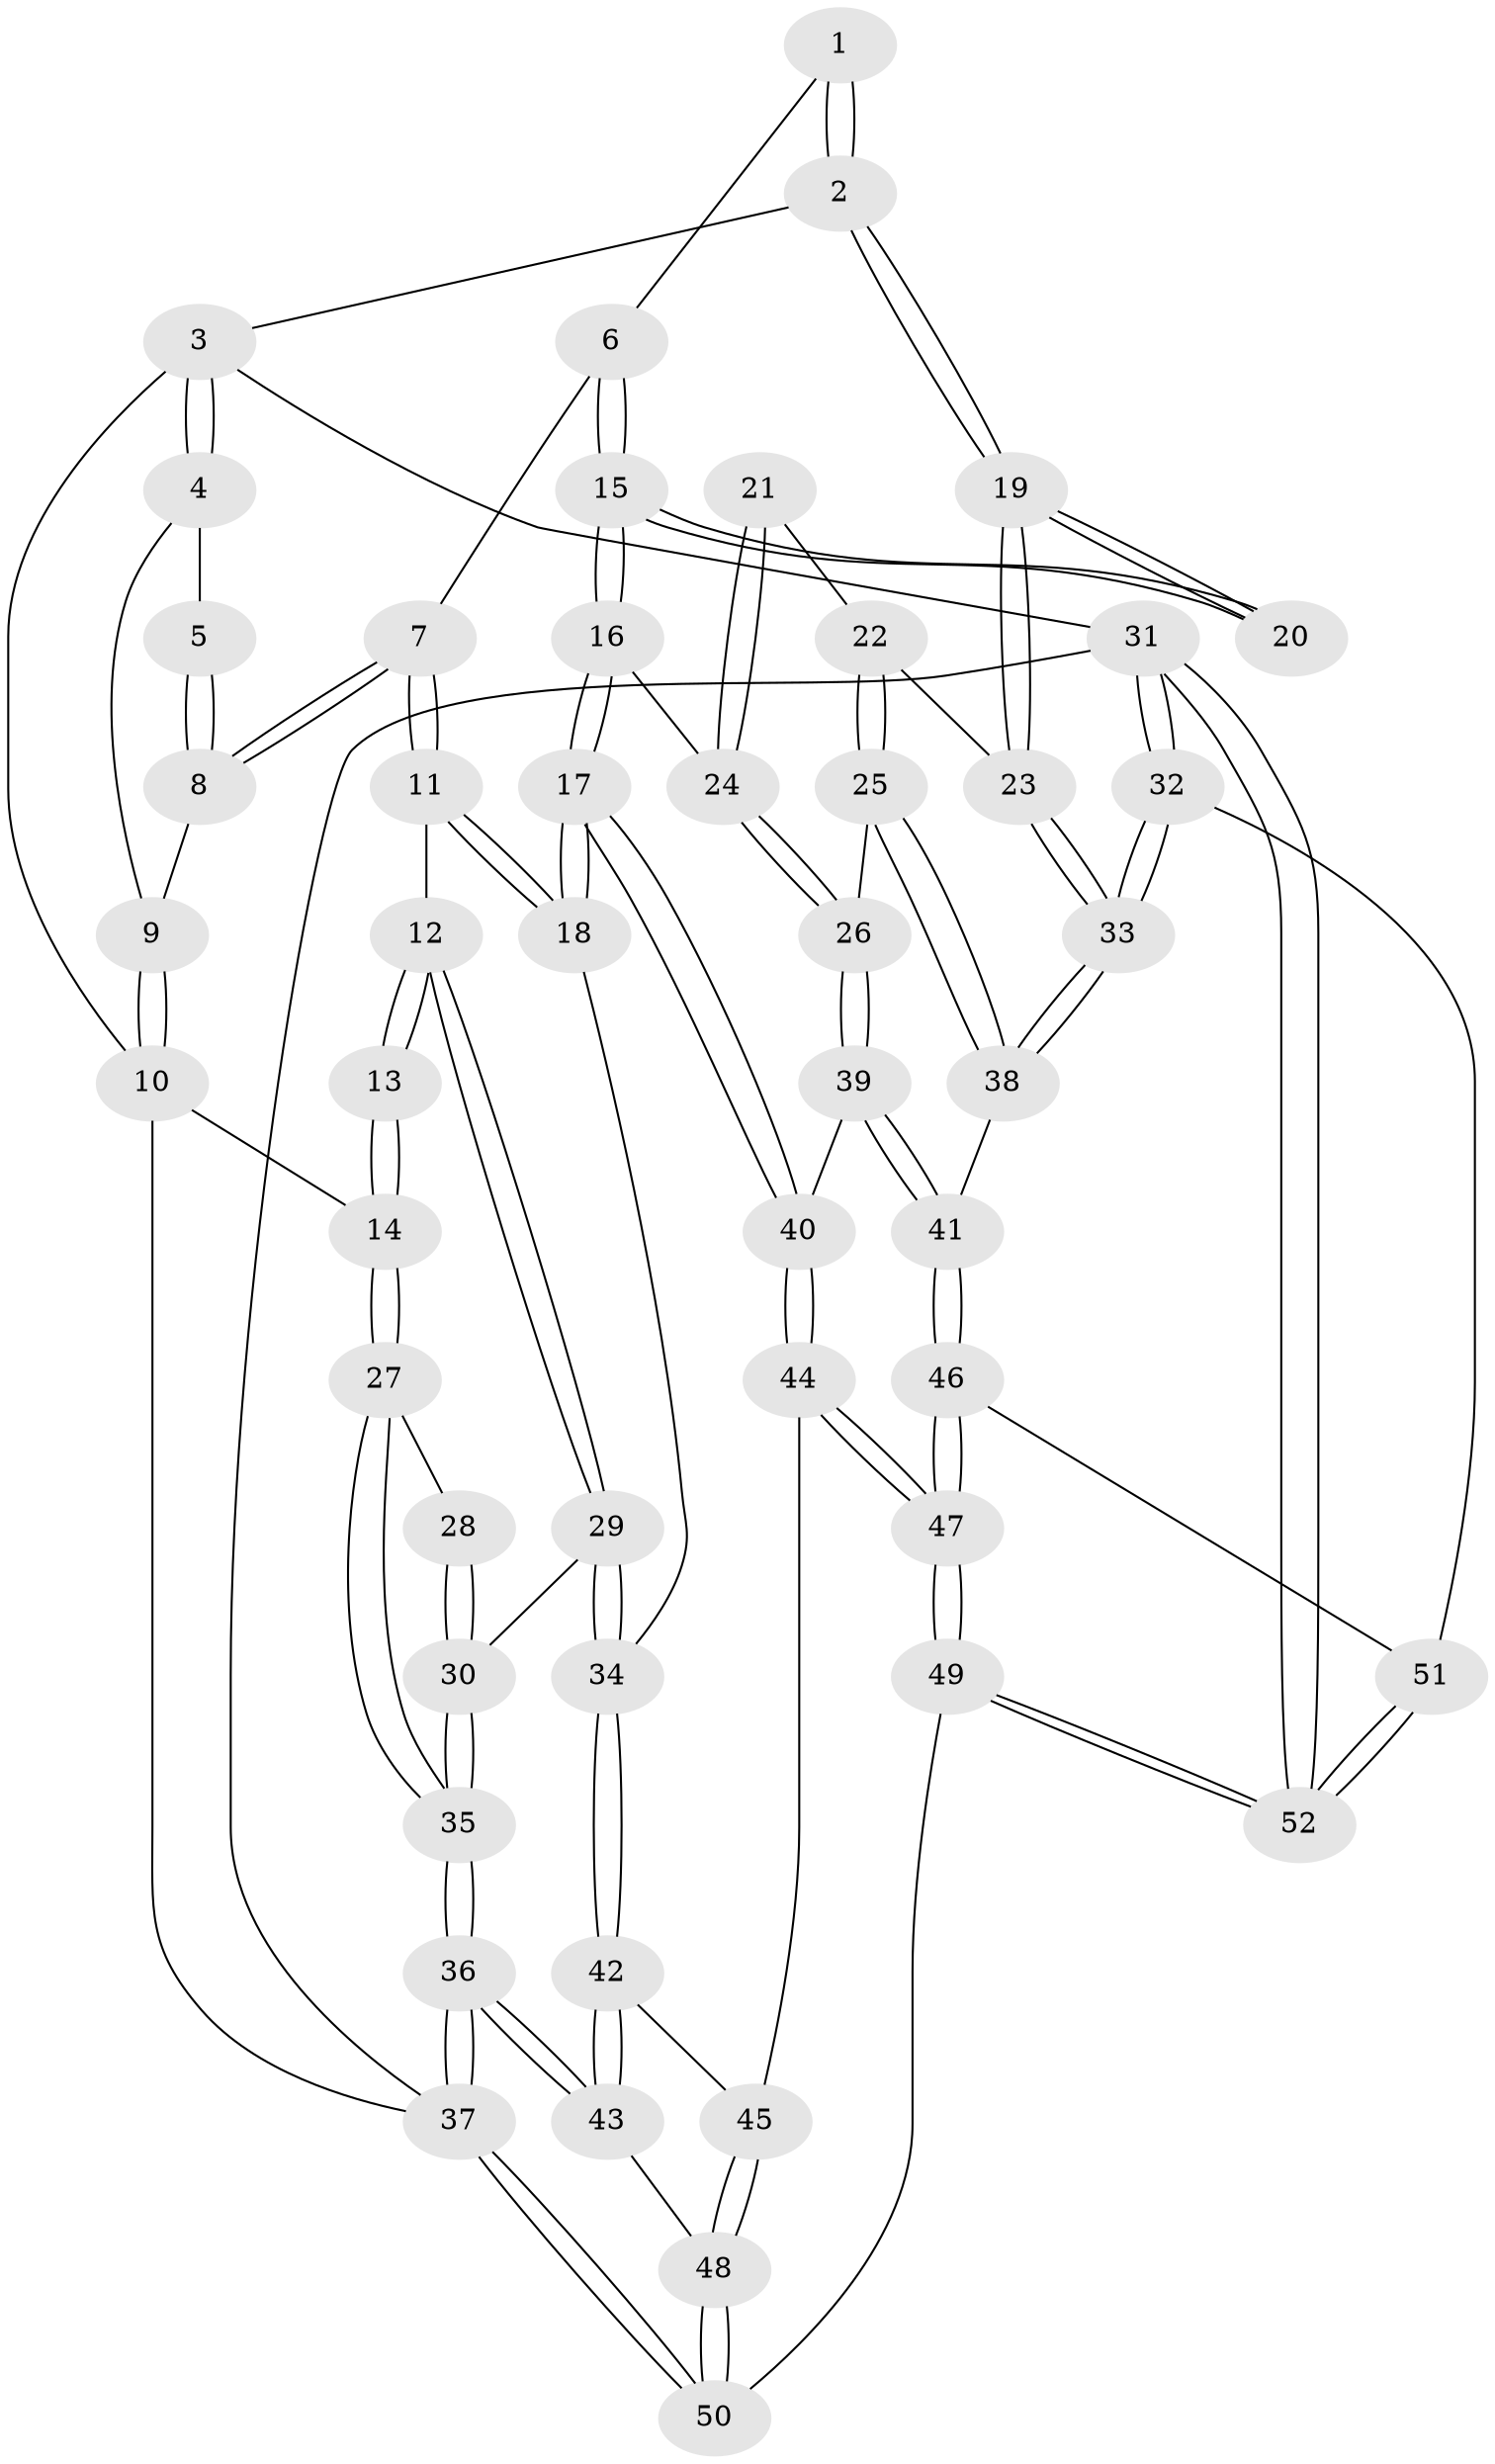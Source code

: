 // Generated by graph-tools (version 1.1) at 2025/38/03/09/25 02:38:47]
// undirected, 52 vertices, 127 edges
graph export_dot {
graph [start="1"]
  node [color=gray90,style=filled];
  1 [pos="+0.6716761931440784+0.10625134247790873"];
  2 [pos="+1+0"];
  3 [pos="+1+0"];
  4 [pos="+1+0"];
  5 [pos="+0.4512778819538664+0.11989804557098442"];
  6 [pos="+0.6107327423413852+0.29614666142480955"];
  7 [pos="+0.3915432587223837+0.1724732599624235"];
  8 [pos="+0.38182538885348605+0.13545750111850838"];
  9 [pos="+0.17111875591105807+0"];
  10 [pos="+0+0"];
  11 [pos="+0.3426468430471527+0.3265258046582538"];
  12 [pos="+0.24042894450017885+0.3721264919957275"];
  13 [pos="+0.20640271249322195+0.3677381060992705"];
  14 [pos="+0+0"];
  15 [pos="+0.6242088951997387+0.310015459485429"];
  16 [pos="+0.6244062846793667+0.31468058118158815"];
  17 [pos="+0.5354352280476707+0.54818679276735"];
  18 [pos="+0.40923309526397667+0.460893931464919"];
  19 [pos="+1+0"];
  20 [pos="+0.6585402528721069+0.29626217372776986"];
  21 [pos="+0.8346718382337519+0.36015438110514225"];
  22 [pos="+0.9216776638288886+0.29448039974327567"];
  23 [pos="+1+0.07606824013633212"];
  24 [pos="+0.7744115285696787+0.4470027354682561"];
  25 [pos="+0.8588970343364226+0.509490012775513"];
  26 [pos="+0.77503065512812+0.4636006449311493"];
  27 [pos="+0+0.30036719085778163"];
  28 [pos="+0.1513272253668567+0.3894957984217639"];
  29 [pos="+0.2216499483502927+0.4905597090673424"];
  30 [pos="+0.08864796386264566+0.522276172959853"];
  31 [pos="+1+1"];
  32 [pos="+1+0.8020972740223913"];
  33 [pos="+1+0.6117172295397009"];
  34 [pos="+0.2720755718266243+0.5579341942154112"];
  35 [pos="+0+0.6474939322242098"];
  36 [pos="+0+0.6972581897307035"];
  37 [pos="+0+1"];
  38 [pos="+0.975215650877544+0.6098675142071821"];
  39 [pos="+0.688252248348147+0.549175065414205"];
  40 [pos="+0.5383023221679673+0.5551510459109478"];
  41 [pos="+0.8144830509742504+0.6779533770001139"];
  42 [pos="+0.2643906459994855+0.5990462167009831"];
  43 [pos="+0+0.7033000255235987"];
  44 [pos="+0.5317639814754688+0.581788807006972"];
  45 [pos="+0.3454558327829957+0.6754757537098123"];
  46 [pos="+0.7399128546875535+0.8046157530839649"];
  47 [pos="+0.6033809831724299+0.8504615453677972"];
  48 [pos="+0.31184738881514573+0.8368244017153393"];
  49 [pos="+0.46507742464586505+1"];
  50 [pos="+0.4562203565189802+1"];
  51 [pos="+0.8210601422910964+0.8514420602070841"];
  52 [pos="+1+1"];
  1 -- 2;
  1 -- 2;
  1 -- 6;
  2 -- 3;
  2 -- 19;
  2 -- 19;
  3 -- 4;
  3 -- 4;
  3 -- 10;
  3 -- 31;
  4 -- 5;
  4 -- 9;
  5 -- 8;
  5 -- 8;
  6 -- 7;
  6 -- 15;
  6 -- 15;
  7 -- 8;
  7 -- 8;
  7 -- 11;
  7 -- 11;
  8 -- 9;
  9 -- 10;
  9 -- 10;
  10 -- 14;
  10 -- 37;
  11 -- 12;
  11 -- 18;
  11 -- 18;
  12 -- 13;
  12 -- 13;
  12 -- 29;
  12 -- 29;
  13 -- 14;
  13 -- 14;
  14 -- 27;
  14 -- 27;
  15 -- 16;
  15 -- 16;
  15 -- 20;
  15 -- 20;
  16 -- 17;
  16 -- 17;
  16 -- 24;
  17 -- 18;
  17 -- 18;
  17 -- 40;
  17 -- 40;
  18 -- 34;
  19 -- 20;
  19 -- 20;
  19 -- 23;
  19 -- 23;
  21 -- 22;
  21 -- 24;
  21 -- 24;
  22 -- 23;
  22 -- 25;
  22 -- 25;
  23 -- 33;
  23 -- 33;
  24 -- 26;
  24 -- 26;
  25 -- 26;
  25 -- 38;
  25 -- 38;
  26 -- 39;
  26 -- 39;
  27 -- 28;
  27 -- 35;
  27 -- 35;
  28 -- 30;
  28 -- 30;
  29 -- 30;
  29 -- 34;
  29 -- 34;
  30 -- 35;
  30 -- 35;
  31 -- 32;
  31 -- 32;
  31 -- 52;
  31 -- 52;
  31 -- 37;
  32 -- 33;
  32 -- 33;
  32 -- 51;
  33 -- 38;
  33 -- 38;
  34 -- 42;
  34 -- 42;
  35 -- 36;
  35 -- 36;
  36 -- 37;
  36 -- 37;
  36 -- 43;
  36 -- 43;
  37 -- 50;
  37 -- 50;
  38 -- 41;
  39 -- 40;
  39 -- 41;
  39 -- 41;
  40 -- 44;
  40 -- 44;
  41 -- 46;
  41 -- 46;
  42 -- 43;
  42 -- 43;
  42 -- 45;
  43 -- 48;
  44 -- 45;
  44 -- 47;
  44 -- 47;
  45 -- 48;
  45 -- 48;
  46 -- 47;
  46 -- 47;
  46 -- 51;
  47 -- 49;
  47 -- 49;
  48 -- 50;
  48 -- 50;
  49 -- 50;
  49 -- 52;
  49 -- 52;
  51 -- 52;
  51 -- 52;
}
